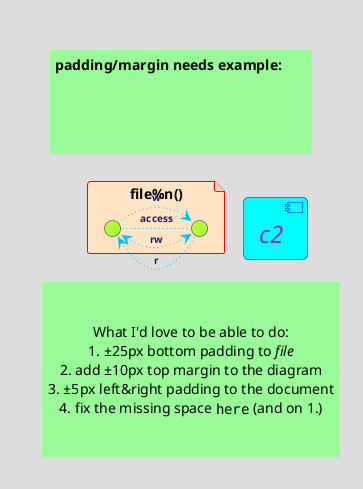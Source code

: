 {
  "sha1": "gqmyf03v55n8h0bjtfmxsfryxqidoy8",
  "insertion": {
    "when": "2024-06-01T09:03:08.181Z",
    "url": "https://forum.plantuml.net/3118/introduce-padding-setting?show=11394#c11394",
    "user": "plantuml@gmail.com"
  }
}
@startuml
<style>
root {
  BackgroundColor paleGreen
  Padding 0
  Margin 0
}

document {
  BackgroundColor #DDD
  Margin 10 20 30 40
}

title {
  BackgroundColor paleGreen
  Padding 5 30 80 5
  Margin 40 30 20 10
}

caption {
  BackgroundColor paleGreen
  Padding 40 6
  Margin 0
}


group {
  BackgroundColor bisque
  FontColor White
  FontSize 32
  LineColor Red
}

component {
  BackgroundColor cyan
  LineColor blue
  RoundCorner 10
  FontColor BlueViolet
  FontStyle italic
  FontSize 24
}

interface {
  BackgroundColor greenYellow
  LineColor indigo
}

arrow {
  LineColor DeepSkyBlue
  FontColor MidnightBlue
  FontSize 10
  FontStyle bold
}

</style>

title padding/margin needs example:
 
file "file%n()" as package {
() " " as acc1
() " " as acc2
}
Component c2

acc1 ~RIGHT~ acc2 : "access"
acc1 <~RIGHT~ acc2 : "r"
acc1 ~RIGHT~> acc2 : "w"
acc1 <~RIGHT~> acc2 : "rw"

caption
What I'd love to be able to do:
# ±25px bottom padding to //file//
# add ±10px top margin to the diagram
# ±5px left&right padding to the document
# fix the missing space ""here"" (and on 1.)
end caption
@enduml
